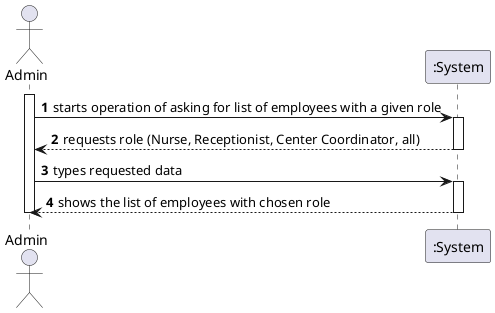 @startuml
autonumber
actor "Admin" as rcp

activate rcp
rcp -> ":System" : starts operation of asking for list of employees with a given role
activate ":System"
":System" --> rcp : requests role (Nurse, Receptionist, Center Coordinator, all)
deactivate ":System"

rcp -> ":System" : types requested data
activate ":System"
":System" --> rcp : shows the list of employees with chosen role
deactivate ":System"

deactivate rcp

@endum